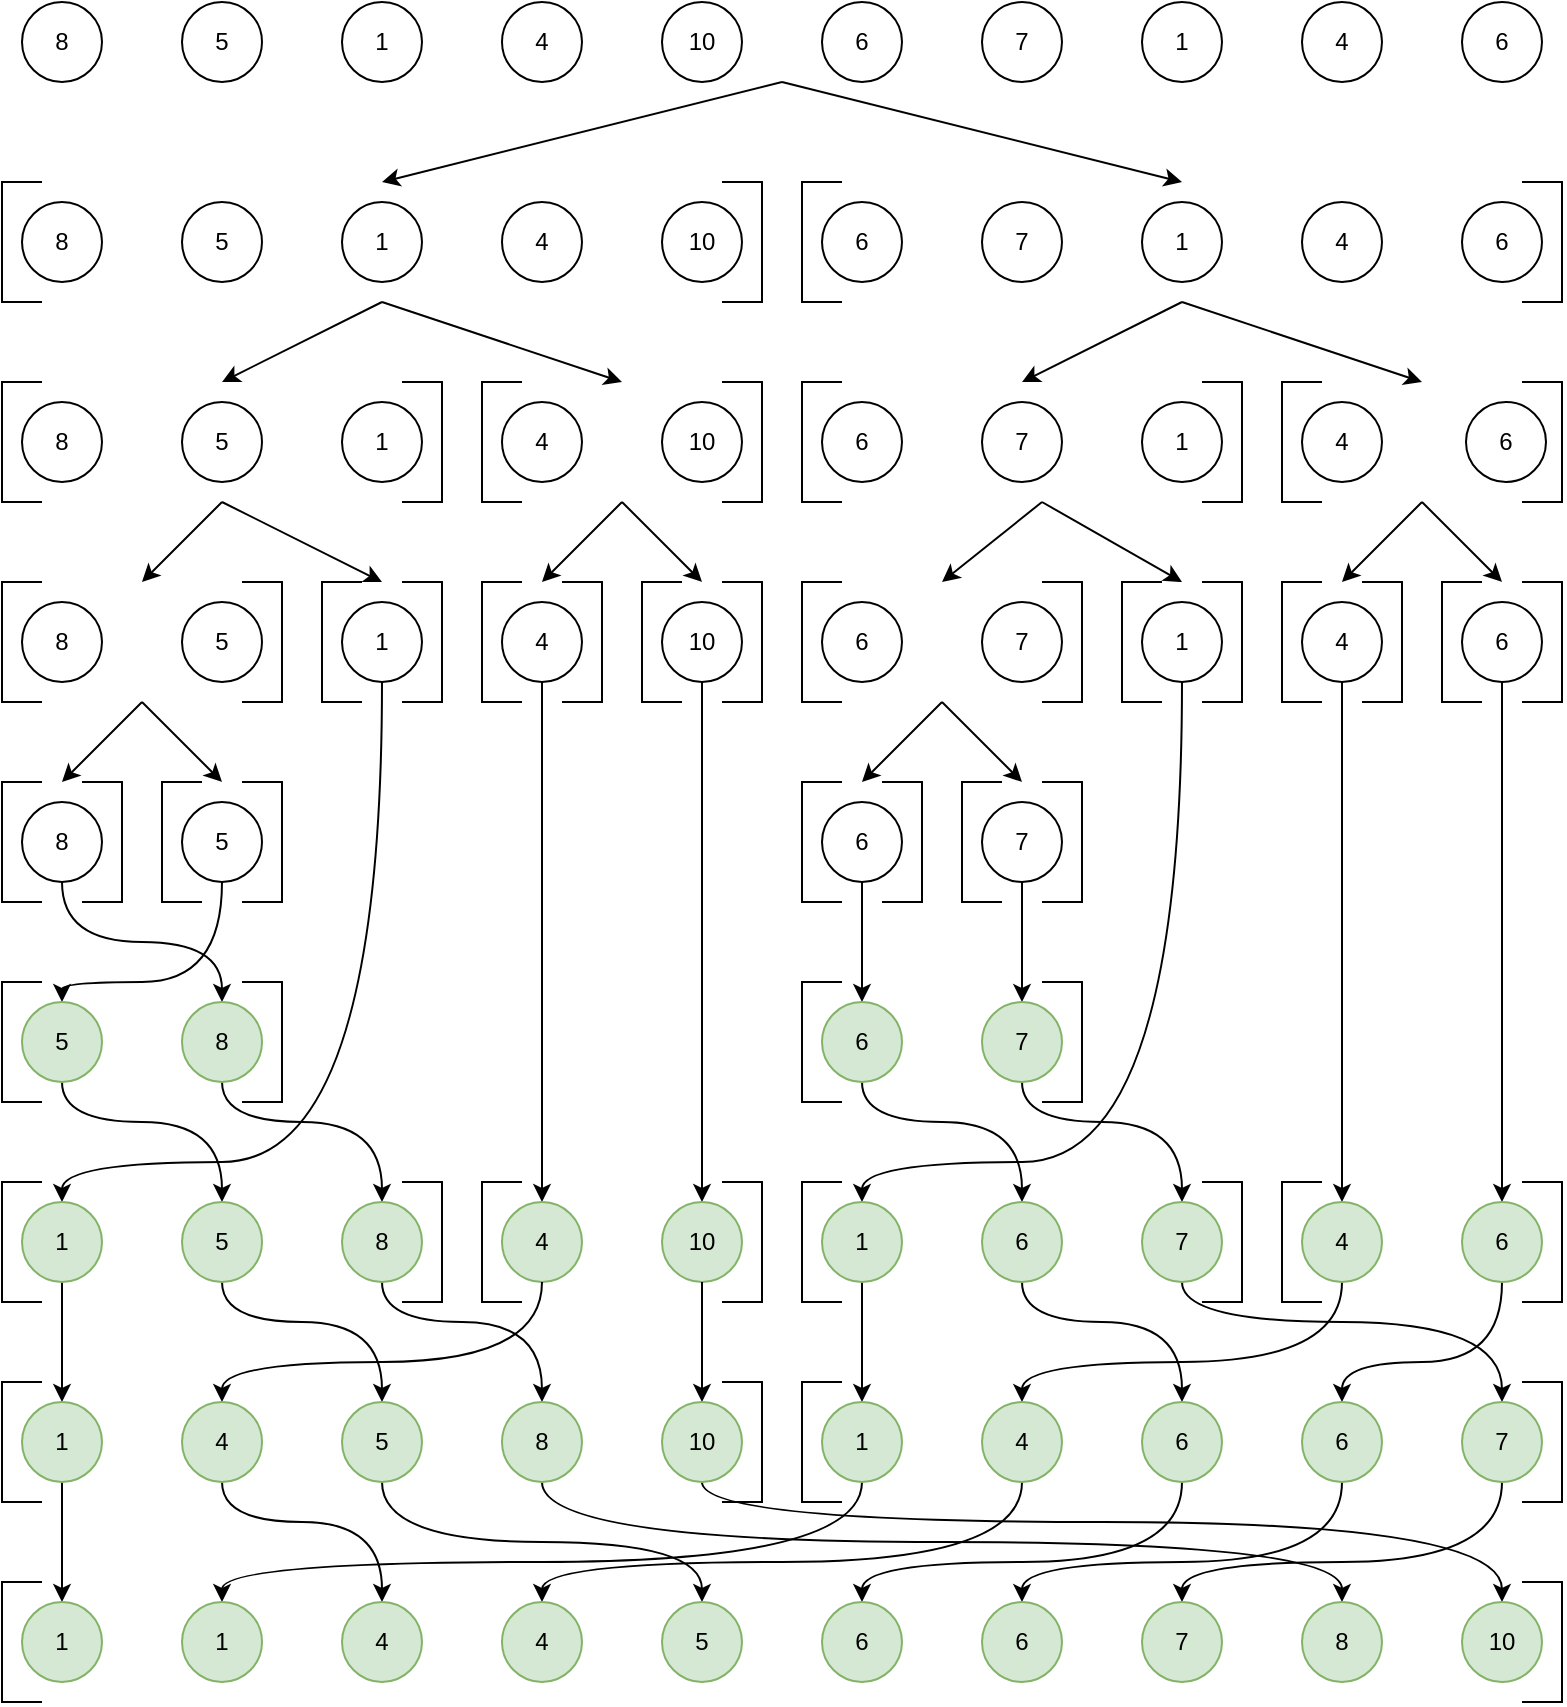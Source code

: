<mxfile version="22.1.3" type="github">
  <diagram name="Page-1" id="iJJPgPojxm32tUBdcqbc">
    <mxGraphModel dx="3434" dy="1380" grid="1" gridSize="10" guides="1" tooltips="1" connect="1" arrows="1" fold="1" page="1" pageScale="1" pageWidth="827" pageHeight="1169" math="0" shadow="0">
      <root>
        <mxCell id="0" />
        <mxCell id="1" parent="0" />
        <mxCell id="bI7eu8botKNeIg27B3gn-1" value="5" style="ellipse;whiteSpace=wrap;html=1;aspect=fixed;" vertex="1" parent="1">
          <mxGeometry x="80" width="40" height="40" as="geometry" />
        </mxCell>
        <mxCell id="bI7eu8botKNeIg27B3gn-2" value="4" style="ellipse;whiteSpace=wrap;html=1;aspect=fixed;" vertex="1" parent="1">
          <mxGeometry x="240" width="40" height="40" as="geometry" />
        </mxCell>
        <mxCell id="bI7eu8botKNeIg27B3gn-3" value="8" style="ellipse;whiteSpace=wrap;html=1;aspect=fixed;" vertex="1" parent="1">
          <mxGeometry width="40" height="40" as="geometry" />
        </mxCell>
        <mxCell id="bI7eu8botKNeIg27B3gn-4" value="1" style="ellipse;whiteSpace=wrap;html=1;aspect=fixed;" vertex="1" parent="1">
          <mxGeometry x="160" width="40" height="40" as="geometry" />
        </mxCell>
        <mxCell id="bI7eu8botKNeIg27B3gn-5" value="10" style="ellipse;whiteSpace=wrap;html=1;aspect=fixed;" vertex="1" parent="1">
          <mxGeometry x="320" width="40" height="40" as="geometry" />
        </mxCell>
        <mxCell id="bI7eu8botKNeIg27B3gn-6" value="7" style="ellipse;whiteSpace=wrap;html=1;aspect=fixed;" vertex="1" parent="1">
          <mxGeometry x="480" width="40" height="40" as="geometry" />
        </mxCell>
        <mxCell id="bI7eu8botKNeIg27B3gn-7" value="4" style="ellipse;whiteSpace=wrap;html=1;aspect=fixed;" vertex="1" parent="1">
          <mxGeometry x="640" width="40" height="40" as="geometry" />
        </mxCell>
        <mxCell id="bI7eu8botKNeIg27B3gn-8" value="6" style="ellipse;whiteSpace=wrap;html=1;aspect=fixed;" vertex="1" parent="1">
          <mxGeometry x="400" width="40" height="40" as="geometry" />
        </mxCell>
        <mxCell id="bI7eu8botKNeIg27B3gn-9" value="1" style="ellipse;whiteSpace=wrap;html=1;aspect=fixed;" vertex="1" parent="1">
          <mxGeometry x="560" width="40" height="40" as="geometry" />
        </mxCell>
        <mxCell id="bI7eu8botKNeIg27B3gn-10" value="6" style="ellipse;whiteSpace=wrap;html=1;aspect=fixed;" vertex="1" parent="1">
          <mxGeometry x="720" width="40" height="40" as="geometry" />
        </mxCell>
        <mxCell id="bI7eu8botKNeIg27B3gn-11" value="5" style="ellipse;whiteSpace=wrap;html=1;aspect=fixed;" vertex="1" parent="1">
          <mxGeometry x="80" y="100" width="40" height="40" as="geometry" />
        </mxCell>
        <mxCell id="bI7eu8botKNeIg27B3gn-12" value="4" style="ellipse;whiteSpace=wrap;html=1;aspect=fixed;" vertex="1" parent="1">
          <mxGeometry x="240" y="100" width="40" height="40" as="geometry" />
        </mxCell>
        <mxCell id="bI7eu8botKNeIg27B3gn-13" value="8" style="ellipse;whiteSpace=wrap;html=1;aspect=fixed;" vertex="1" parent="1">
          <mxGeometry y="100" width="40" height="40" as="geometry" />
        </mxCell>
        <mxCell id="bI7eu8botKNeIg27B3gn-14" value="1" style="ellipse;whiteSpace=wrap;html=1;aspect=fixed;" vertex="1" parent="1">
          <mxGeometry x="160" y="100" width="40" height="40" as="geometry" />
        </mxCell>
        <mxCell id="bI7eu8botKNeIg27B3gn-15" value="10" style="ellipse;whiteSpace=wrap;html=1;aspect=fixed;" vertex="1" parent="1">
          <mxGeometry x="320" y="100" width="40" height="40" as="geometry" />
        </mxCell>
        <mxCell id="bI7eu8botKNeIg27B3gn-16" value="7" style="ellipse;whiteSpace=wrap;html=1;aspect=fixed;" vertex="1" parent="1">
          <mxGeometry x="480" y="100" width="40" height="40" as="geometry" />
        </mxCell>
        <mxCell id="bI7eu8botKNeIg27B3gn-17" value="4" style="ellipse;whiteSpace=wrap;html=1;aspect=fixed;" vertex="1" parent="1">
          <mxGeometry x="640" y="100" width="40" height="40" as="geometry" />
        </mxCell>
        <mxCell id="bI7eu8botKNeIg27B3gn-18" value="6" style="ellipse;whiteSpace=wrap;html=1;aspect=fixed;" vertex="1" parent="1">
          <mxGeometry x="400" y="100" width="40" height="40" as="geometry" />
        </mxCell>
        <mxCell id="bI7eu8botKNeIg27B3gn-19" value="1" style="ellipse;whiteSpace=wrap;html=1;aspect=fixed;" vertex="1" parent="1">
          <mxGeometry x="560" y="100" width="40" height="40" as="geometry" />
        </mxCell>
        <mxCell id="bI7eu8botKNeIg27B3gn-20" value="6" style="ellipse;whiteSpace=wrap;html=1;aspect=fixed;" vertex="1" parent="1">
          <mxGeometry x="720" y="100" width="40" height="40" as="geometry" />
        </mxCell>
        <mxCell id="bI7eu8botKNeIg27B3gn-21" value="" style="endArrow=none;html=1;rounded=0;" edge="1" parent="1">
          <mxGeometry width="50" height="50" relative="1" as="geometry">
            <mxPoint x="750" y="150" as="sourcePoint" />
            <mxPoint x="750" y="90" as="targetPoint" />
            <Array as="points">
              <mxPoint x="770" y="150" />
              <mxPoint x="770" y="90" />
            </Array>
          </mxGeometry>
        </mxCell>
        <mxCell id="bI7eu8botKNeIg27B3gn-22" value="" style="endArrow=none;html=1;rounded=0;" edge="1" parent="1">
          <mxGeometry width="50" height="50" relative="1" as="geometry">
            <mxPoint x="410" y="150" as="sourcePoint" />
            <mxPoint x="410" y="90" as="targetPoint" />
            <Array as="points">
              <mxPoint x="390" y="150" />
              <mxPoint x="390" y="90" />
            </Array>
          </mxGeometry>
        </mxCell>
        <mxCell id="bI7eu8botKNeIg27B3gn-23" value="" style="endArrow=none;html=1;rounded=0;" edge="1" parent="1">
          <mxGeometry width="50" height="50" relative="1" as="geometry">
            <mxPoint x="350" y="150" as="sourcePoint" />
            <mxPoint x="350" y="90" as="targetPoint" />
            <Array as="points">
              <mxPoint x="370" y="150" />
              <mxPoint x="370" y="90" />
            </Array>
          </mxGeometry>
        </mxCell>
        <mxCell id="bI7eu8botKNeIg27B3gn-24" value="" style="endArrow=none;html=1;rounded=0;" edge="1" parent="1">
          <mxGeometry width="50" height="50" relative="1" as="geometry">
            <mxPoint x="10" y="150" as="sourcePoint" />
            <mxPoint x="10" y="90" as="targetPoint" />
            <Array as="points">
              <mxPoint x="-10" y="150" />
              <mxPoint x="-10" y="90" />
            </Array>
          </mxGeometry>
        </mxCell>
        <mxCell id="bI7eu8botKNeIg27B3gn-25" value="5" style="ellipse;whiteSpace=wrap;html=1;aspect=fixed;" vertex="1" parent="1">
          <mxGeometry x="80" y="200" width="40" height="40" as="geometry" />
        </mxCell>
        <mxCell id="bI7eu8botKNeIg27B3gn-26" value="4" style="ellipse;whiteSpace=wrap;html=1;aspect=fixed;" vertex="1" parent="1">
          <mxGeometry x="240" y="200" width="40" height="40" as="geometry" />
        </mxCell>
        <mxCell id="bI7eu8botKNeIg27B3gn-27" value="8" style="ellipse;whiteSpace=wrap;html=1;aspect=fixed;" vertex="1" parent="1">
          <mxGeometry y="200" width="40" height="40" as="geometry" />
        </mxCell>
        <mxCell id="bI7eu8botKNeIg27B3gn-28" value="1" style="ellipse;whiteSpace=wrap;html=1;aspect=fixed;" vertex="1" parent="1">
          <mxGeometry x="160" y="200" width="40" height="40" as="geometry" />
        </mxCell>
        <mxCell id="bI7eu8botKNeIg27B3gn-29" value="10" style="ellipse;whiteSpace=wrap;html=1;aspect=fixed;" vertex="1" parent="1">
          <mxGeometry x="320" y="200" width="40" height="40" as="geometry" />
        </mxCell>
        <mxCell id="bI7eu8botKNeIg27B3gn-30" value="" style="endArrow=none;html=1;rounded=0;" edge="1" parent="1">
          <mxGeometry width="50" height="50" relative="1" as="geometry">
            <mxPoint x="350" y="250" as="sourcePoint" />
            <mxPoint x="350" y="190" as="targetPoint" />
            <Array as="points">
              <mxPoint x="370" y="250" />
              <mxPoint x="370" y="190" />
            </Array>
          </mxGeometry>
        </mxCell>
        <mxCell id="bI7eu8botKNeIg27B3gn-31" value="" style="endArrow=none;html=1;rounded=0;" edge="1" parent="1">
          <mxGeometry width="50" height="50" relative="1" as="geometry">
            <mxPoint x="250" y="250" as="sourcePoint" />
            <mxPoint x="250" y="190" as="targetPoint" />
            <Array as="points">
              <mxPoint x="230" y="250" />
              <mxPoint x="230" y="190" />
            </Array>
          </mxGeometry>
        </mxCell>
        <mxCell id="bI7eu8botKNeIg27B3gn-32" value="" style="endArrow=none;html=1;rounded=0;" edge="1" parent="1">
          <mxGeometry width="50" height="50" relative="1" as="geometry">
            <mxPoint x="10" y="250" as="sourcePoint" />
            <mxPoint x="10" y="190" as="targetPoint" />
            <Array as="points">
              <mxPoint x="-10" y="250" />
              <mxPoint x="-10" y="190" />
            </Array>
          </mxGeometry>
        </mxCell>
        <mxCell id="bI7eu8botKNeIg27B3gn-33" value="" style="endArrow=none;html=1;rounded=0;" edge="1" parent="1">
          <mxGeometry width="50" height="50" relative="1" as="geometry">
            <mxPoint x="190" y="250" as="sourcePoint" />
            <mxPoint x="190" y="190" as="targetPoint" />
            <Array as="points">
              <mxPoint x="210" y="250" />
              <mxPoint x="210" y="190" />
            </Array>
          </mxGeometry>
        </mxCell>
        <mxCell id="bI7eu8botKNeIg27B3gn-34" value="7" style="ellipse;whiteSpace=wrap;html=1;aspect=fixed;" vertex="1" parent="1">
          <mxGeometry x="480" y="200" width="40" height="40" as="geometry" />
        </mxCell>
        <mxCell id="bI7eu8botKNeIg27B3gn-35" value="4" style="ellipse;whiteSpace=wrap;html=1;aspect=fixed;" vertex="1" parent="1">
          <mxGeometry x="640" y="200" width="40" height="40" as="geometry" />
        </mxCell>
        <mxCell id="bI7eu8botKNeIg27B3gn-36" value="6" style="ellipse;whiteSpace=wrap;html=1;aspect=fixed;" vertex="1" parent="1">
          <mxGeometry x="400" y="200" width="40" height="40" as="geometry" />
        </mxCell>
        <mxCell id="bI7eu8botKNeIg27B3gn-37" value="1" style="ellipse;whiteSpace=wrap;html=1;aspect=fixed;" vertex="1" parent="1">
          <mxGeometry x="560" y="200" width="40" height="40" as="geometry" />
        </mxCell>
        <mxCell id="bI7eu8botKNeIg27B3gn-38" value="6" style="ellipse;whiteSpace=wrap;html=1;aspect=fixed;" vertex="1" parent="1">
          <mxGeometry x="722" y="200" width="40" height="40" as="geometry" />
        </mxCell>
        <mxCell id="bI7eu8botKNeIg27B3gn-39" value="" style="endArrow=none;html=1;rounded=0;" edge="1" parent="1">
          <mxGeometry width="50" height="50" relative="1" as="geometry">
            <mxPoint x="750" y="250" as="sourcePoint" />
            <mxPoint x="750" y="190" as="targetPoint" />
            <Array as="points">
              <mxPoint x="770" y="250" />
              <mxPoint x="770" y="190" />
            </Array>
          </mxGeometry>
        </mxCell>
        <mxCell id="bI7eu8botKNeIg27B3gn-40" value="" style="endArrow=none;html=1;rounded=0;" edge="1" parent="1">
          <mxGeometry width="50" height="50" relative="1" as="geometry">
            <mxPoint x="410" y="250" as="sourcePoint" />
            <mxPoint x="410" y="190" as="targetPoint" />
            <Array as="points">
              <mxPoint x="390" y="250" />
              <mxPoint x="390" y="190" />
            </Array>
          </mxGeometry>
        </mxCell>
        <mxCell id="bI7eu8botKNeIg27B3gn-41" value="" style="endArrow=none;html=1;rounded=0;" edge="1" parent="1">
          <mxGeometry width="50" height="50" relative="1" as="geometry">
            <mxPoint x="590" y="250" as="sourcePoint" />
            <mxPoint x="590" y="190" as="targetPoint" />
            <Array as="points">
              <mxPoint x="610" y="250" />
              <mxPoint x="610" y="190" />
            </Array>
          </mxGeometry>
        </mxCell>
        <mxCell id="bI7eu8botKNeIg27B3gn-43" value="" style="endArrow=none;html=1;rounded=0;" edge="1" parent="1">
          <mxGeometry width="50" height="50" relative="1" as="geometry">
            <mxPoint x="650" y="250" as="sourcePoint" />
            <mxPoint x="650" y="190" as="targetPoint" />
            <Array as="points">
              <mxPoint x="630" y="250" />
              <mxPoint x="630" y="190" />
            </Array>
          </mxGeometry>
        </mxCell>
        <mxCell id="bI7eu8botKNeIg27B3gn-44" value="5" style="ellipse;whiteSpace=wrap;html=1;aspect=fixed;" vertex="1" parent="1">
          <mxGeometry x="80" y="300" width="40" height="40" as="geometry" />
        </mxCell>
        <mxCell id="bI7eu8botKNeIg27B3gn-45" value="8" style="ellipse;whiteSpace=wrap;html=1;aspect=fixed;" vertex="1" parent="1">
          <mxGeometry y="300" width="40" height="40" as="geometry" />
        </mxCell>
        <mxCell id="bI7eu8botKNeIg27B3gn-136" style="edgeStyle=orthogonalEdgeStyle;rounded=0;orthogonalLoop=1;jettySize=auto;html=1;exitX=0.5;exitY=1;exitDx=0;exitDy=0;entryX=0.5;entryY=0;entryDx=0;entryDy=0;curved=1;" edge="1" parent="1" source="bI7eu8botKNeIg27B3gn-46" target="bI7eu8botKNeIg27B3gn-133">
          <mxGeometry relative="1" as="geometry">
            <Array as="points">
              <mxPoint x="180" y="580" />
              <mxPoint x="20" y="580" />
            </Array>
          </mxGeometry>
        </mxCell>
        <mxCell id="bI7eu8botKNeIg27B3gn-46" value="1" style="ellipse;whiteSpace=wrap;html=1;aspect=fixed;" vertex="1" parent="1">
          <mxGeometry x="160" y="300" width="40" height="40" as="geometry" />
        </mxCell>
        <mxCell id="bI7eu8botKNeIg27B3gn-47" value="" style="endArrow=none;html=1;rounded=0;" edge="1" parent="1">
          <mxGeometry width="50" height="50" relative="1" as="geometry">
            <mxPoint x="10" y="350" as="sourcePoint" />
            <mxPoint x="10" y="290" as="targetPoint" />
            <Array as="points">
              <mxPoint x="-10" y="350" />
              <mxPoint x="-10" y="290" />
            </Array>
          </mxGeometry>
        </mxCell>
        <mxCell id="bI7eu8botKNeIg27B3gn-48" value="" style="endArrow=none;html=1;rounded=0;" edge="1" parent="1">
          <mxGeometry width="50" height="50" relative="1" as="geometry">
            <mxPoint x="190" y="350" as="sourcePoint" />
            <mxPoint x="190" y="290" as="targetPoint" />
            <Array as="points">
              <mxPoint x="210" y="350" />
              <mxPoint x="210" y="290" />
            </Array>
          </mxGeometry>
        </mxCell>
        <mxCell id="bI7eu8botKNeIg27B3gn-49" value="7" style="ellipse;whiteSpace=wrap;html=1;aspect=fixed;" vertex="1" parent="1">
          <mxGeometry x="480" y="300" width="40" height="40" as="geometry" />
        </mxCell>
        <mxCell id="bI7eu8botKNeIg27B3gn-50" value="6" style="ellipse;whiteSpace=wrap;html=1;aspect=fixed;" vertex="1" parent="1">
          <mxGeometry x="400" y="300" width="40" height="40" as="geometry" />
        </mxCell>
        <mxCell id="bI7eu8botKNeIg27B3gn-180" style="edgeStyle=orthogonalEdgeStyle;rounded=0;orthogonalLoop=1;jettySize=auto;html=1;exitX=0.5;exitY=1;exitDx=0;exitDy=0;entryX=0.5;entryY=0;entryDx=0;entryDy=0;curved=1;" edge="1" parent="1" source="bI7eu8botKNeIg27B3gn-51" target="bI7eu8botKNeIg27B3gn-164">
          <mxGeometry relative="1" as="geometry">
            <Array as="points">
              <mxPoint x="580" y="580" />
              <mxPoint x="420" y="580" />
            </Array>
          </mxGeometry>
        </mxCell>
        <mxCell id="bI7eu8botKNeIg27B3gn-51" value="1" style="ellipse;whiteSpace=wrap;html=1;aspect=fixed;" vertex="1" parent="1">
          <mxGeometry x="560" y="300" width="40" height="40" as="geometry" />
        </mxCell>
        <mxCell id="bI7eu8botKNeIg27B3gn-52" value="" style="endArrow=none;html=1;rounded=0;" edge="1" parent="1">
          <mxGeometry width="50" height="50" relative="1" as="geometry">
            <mxPoint x="410" y="350" as="sourcePoint" />
            <mxPoint x="410" y="290" as="targetPoint" />
            <Array as="points">
              <mxPoint x="390" y="350" />
              <mxPoint x="390" y="290" />
            </Array>
          </mxGeometry>
        </mxCell>
        <mxCell id="bI7eu8botKNeIg27B3gn-53" value="" style="endArrow=none;html=1;rounded=0;" edge="1" parent="1">
          <mxGeometry width="50" height="50" relative="1" as="geometry">
            <mxPoint x="590" y="350" as="sourcePoint" />
            <mxPoint x="590" y="290" as="targetPoint" />
            <Array as="points">
              <mxPoint x="610" y="350" />
              <mxPoint x="610" y="290" />
            </Array>
          </mxGeometry>
        </mxCell>
        <mxCell id="bI7eu8botKNeIg27B3gn-59" value="" style="endArrow=none;html=1;rounded=0;" edge="1" parent="1">
          <mxGeometry width="50" height="50" relative="1" as="geometry">
            <mxPoint x="110" y="350" as="sourcePoint" />
            <mxPoint x="110" y="290" as="targetPoint" />
            <Array as="points">
              <mxPoint x="130" y="350" />
              <mxPoint x="130" y="290" />
            </Array>
          </mxGeometry>
        </mxCell>
        <mxCell id="bI7eu8botKNeIg27B3gn-60" value="" style="endArrow=none;html=1;rounded=0;" edge="1" parent="1">
          <mxGeometry width="50" height="50" relative="1" as="geometry">
            <mxPoint x="170" y="350" as="sourcePoint" />
            <mxPoint x="170" y="290" as="targetPoint" />
            <Array as="points">
              <mxPoint x="150" y="350" />
              <mxPoint x="150" y="290" />
            </Array>
          </mxGeometry>
        </mxCell>
        <mxCell id="bI7eu8botKNeIg27B3gn-62" value="" style="endArrow=none;html=1;rounded=0;" edge="1" parent="1">
          <mxGeometry width="50" height="50" relative="1" as="geometry">
            <mxPoint x="510" y="350" as="sourcePoint" />
            <mxPoint x="510" y="290" as="targetPoint" />
            <Array as="points">
              <mxPoint x="530" y="350" />
              <mxPoint x="530" y="290" />
            </Array>
          </mxGeometry>
        </mxCell>
        <mxCell id="bI7eu8botKNeIg27B3gn-63" value="" style="endArrow=classic;html=1;rounded=0;" edge="1" parent="1">
          <mxGeometry width="50" height="50" relative="1" as="geometry">
            <mxPoint x="380" y="40" as="sourcePoint" />
            <mxPoint x="180" y="90" as="targetPoint" />
          </mxGeometry>
        </mxCell>
        <mxCell id="bI7eu8botKNeIg27B3gn-64" value="" style="endArrow=classic;html=1;rounded=0;" edge="1" parent="1">
          <mxGeometry width="50" height="50" relative="1" as="geometry">
            <mxPoint x="380" y="40" as="sourcePoint" />
            <mxPoint x="580" y="90" as="targetPoint" />
          </mxGeometry>
        </mxCell>
        <mxCell id="bI7eu8botKNeIg27B3gn-65" value="" style="endArrow=classic;html=1;rounded=0;" edge="1" parent="1">
          <mxGeometry width="50" height="50" relative="1" as="geometry">
            <mxPoint x="180" y="150" as="sourcePoint" />
            <mxPoint x="100" y="190" as="targetPoint" />
          </mxGeometry>
        </mxCell>
        <mxCell id="bI7eu8botKNeIg27B3gn-66" value="" style="endArrow=classic;html=1;rounded=0;" edge="1" parent="1">
          <mxGeometry width="50" height="50" relative="1" as="geometry">
            <mxPoint x="180" y="150" as="sourcePoint" />
            <mxPoint x="300" y="190" as="targetPoint" />
          </mxGeometry>
        </mxCell>
        <mxCell id="bI7eu8botKNeIg27B3gn-67" value="" style="endArrow=classic;html=1;rounded=0;" edge="1" parent="1">
          <mxGeometry width="50" height="50" relative="1" as="geometry">
            <mxPoint x="580" y="150" as="sourcePoint" />
            <mxPoint x="700" y="190" as="targetPoint" />
          </mxGeometry>
        </mxCell>
        <mxCell id="bI7eu8botKNeIg27B3gn-68" value="" style="endArrow=classic;html=1;rounded=0;" edge="1" parent="1">
          <mxGeometry width="50" height="50" relative="1" as="geometry">
            <mxPoint x="580" y="150" as="sourcePoint" />
            <mxPoint x="500" y="190" as="targetPoint" />
          </mxGeometry>
        </mxCell>
        <mxCell id="bI7eu8botKNeIg27B3gn-69" value="" style="endArrow=classic;html=1;rounded=0;" edge="1" parent="1">
          <mxGeometry width="50" height="50" relative="1" as="geometry">
            <mxPoint x="100" y="250" as="sourcePoint" />
            <mxPoint x="60" y="290" as="targetPoint" />
          </mxGeometry>
        </mxCell>
        <mxCell id="bI7eu8botKNeIg27B3gn-70" value="" style="endArrow=classic;html=1;rounded=0;" edge="1" parent="1">
          <mxGeometry width="50" height="50" relative="1" as="geometry">
            <mxPoint x="510" y="250" as="sourcePoint" />
            <mxPoint x="460" y="290" as="targetPoint" />
          </mxGeometry>
        </mxCell>
        <mxCell id="bI7eu8botKNeIg27B3gn-71" value="" style="endArrow=classic;html=1;rounded=0;" edge="1" parent="1">
          <mxGeometry width="50" height="50" relative="1" as="geometry">
            <mxPoint x="510" y="250" as="sourcePoint" />
            <mxPoint x="580" y="290" as="targetPoint" />
          </mxGeometry>
        </mxCell>
        <mxCell id="bI7eu8botKNeIg27B3gn-72" value="" style="endArrow=classic;html=1;rounded=0;" edge="1" parent="1">
          <mxGeometry width="50" height="50" relative="1" as="geometry">
            <mxPoint x="100" y="250" as="sourcePoint" />
            <mxPoint x="180" y="290" as="targetPoint" />
          </mxGeometry>
        </mxCell>
        <mxCell id="bI7eu8botKNeIg27B3gn-80" value="" style="endArrow=none;html=1;rounded=0;" edge="1" parent="1">
          <mxGeometry width="50" height="50" relative="1" as="geometry">
            <mxPoint x="570" y="350" as="sourcePoint" />
            <mxPoint x="570" y="290" as="targetPoint" />
            <Array as="points">
              <mxPoint x="550" y="350" />
              <mxPoint x="550" y="290" />
            </Array>
          </mxGeometry>
        </mxCell>
        <mxCell id="bI7eu8botKNeIg27B3gn-143" style="edgeStyle=orthogonalEdgeStyle;rounded=0;orthogonalLoop=1;jettySize=auto;html=1;exitX=0.5;exitY=1;exitDx=0;exitDy=0;" edge="1" parent="1" source="bI7eu8botKNeIg27B3gn-81" target="bI7eu8botKNeIg27B3gn-137">
          <mxGeometry relative="1" as="geometry" />
        </mxCell>
        <mxCell id="bI7eu8botKNeIg27B3gn-81" value="4" style="ellipse;whiteSpace=wrap;html=1;aspect=fixed;" vertex="1" parent="1">
          <mxGeometry x="240" y="300" width="40" height="40" as="geometry" />
        </mxCell>
        <mxCell id="bI7eu8botKNeIg27B3gn-144" style="edgeStyle=orthogonalEdgeStyle;rounded=0;orthogonalLoop=1;jettySize=auto;html=1;exitX=0.5;exitY=1;exitDx=0;exitDy=0;entryX=0.5;entryY=0;entryDx=0;entryDy=0;" edge="1" parent="1" source="bI7eu8botKNeIg27B3gn-82" target="bI7eu8botKNeIg27B3gn-138">
          <mxGeometry relative="1" as="geometry" />
        </mxCell>
        <mxCell id="bI7eu8botKNeIg27B3gn-82" value="10" style="ellipse;whiteSpace=wrap;html=1;aspect=fixed;" vertex="1" parent="1">
          <mxGeometry x="320" y="300" width="40" height="40" as="geometry" />
        </mxCell>
        <mxCell id="bI7eu8botKNeIg27B3gn-83" value="" style="endArrow=none;html=1;rounded=0;" edge="1" parent="1">
          <mxGeometry width="50" height="50" relative="1" as="geometry">
            <mxPoint x="350" y="350" as="sourcePoint" />
            <mxPoint x="350" y="290" as="targetPoint" />
            <Array as="points">
              <mxPoint x="370" y="350" />
              <mxPoint x="370" y="290" />
            </Array>
          </mxGeometry>
        </mxCell>
        <mxCell id="bI7eu8botKNeIg27B3gn-84" value="" style="endArrow=none;html=1;rounded=0;" edge="1" parent="1">
          <mxGeometry width="50" height="50" relative="1" as="geometry">
            <mxPoint x="250" y="350" as="sourcePoint" />
            <mxPoint x="250" y="290" as="targetPoint" />
            <Array as="points">
              <mxPoint x="230" y="350" />
              <mxPoint x="230" y="290" />
            </Array>
          </mxGeometry>
        </mxCell>
        <mxCell id="bI7eu8botKNeIg27B3gn-181" style="edgeStyle=orthogonalEdgeStyle;rounded=0;orthogonalLoop=1;jettySize=auto;html=1;exitX=0.5;exitY=1;exitDx=0;exitDy=0;" edge="1" parent="1" source="bI7eu8botKNeIg27B3gn-85" target="bI7eu8botKNeIg27B3gn-167">
          <mxGeometry relative="1" as="geometry" />
        </mxCell>
        <mxCell id="bI7eu8botKNeIg27B3gn-85" value="4" style="ellipse;whiteSpace=wrap;html=1;aspect=fixed;" vertex="1" parent="1">
          <mxGeometry x="640" y="300" width="40" height="40" as="geometry" />
        </mxCell>
        <mxCell id="bI7eu8botKNeIg27B3gn-182" style="edgeStyle=orthogonalEdgeStyle;rounded=0;orthogonalLoop=1;jettySize=auto;html=1;exitX=0.5;exitY=1;exitDx=0;exitDy=0;" edge="1" parent="1" source="bI7eu8botKNeIg27B3gn-86" target="bI7eu8botKNeIg27B3gn-168">
          <mxGeometry relative="1" as="geometry" />
        </mxCell>
        <mxCell id="bI7eu8botKNeIg27B3gn-86" value="6" style="ellipse;whiteSpace=wrap;html=1;aspect=fixed;" vertex="1" parent="1">
          <mxGeometry x="720" y="300" width="40" height="40" as="geometry" />
        </mxCell>
        <mxCell id="bI7eu8botKNeIg27B3gn-87" value="" style="endArrow=none;html=1;rounded=0;" edge="1" parent="1">
          <mxGeometry width="50" height="50" relative="1" as="geometry">
            <mxPoint x="750" y="350" as="sourcePoint" />
            <mxPoint x="750" y="290" as="targetPoint" />
            <Array as="points">
              <mxPoint x="770" y="350" />
              <mxPoint x="770" y="290" />
            </Array>
          </mxGeometry>
        </mxCell>
        <mxCell id="bI7eu8botKNeIg27B3gn-88" value="" style="endArrow=none;html=1;rounded=0;" edge="1" parent="1">
          <mxGeometry width="50" height="50" relative="1" as="geometry">
            <mxPoint x="650" y="350" as="sourcePoint" />
            <mxPoint x="650" y="290" as="targetPoint" />
            <Array as="points">
              <mxPoint x="630" y="350" />
              <mxPoint x="630" y="290" />
            </Array>
          </mxGeometry>
        </mxCell>
        <mxCell id="bI7eu8botKNeIg27B3gn-89" value="" style="endArrow=classic;html=1;rounded=0;" edge="1" parent="1">
          <mxGeometry width="50" height="50" relative="1" as="geometry">
            <mxPoint x="300" y="250" as="sourcePoint" />
            <mxPoint x="260" y="290" as="targetPoint" />
          </mxGeometry>
        </mxCell>
        <mxCell id="bI7eu8botKNeIg27B3gn-90" value="" style="endArrow=classic;html=1;rounded=0;" edge="1" parent="1">
          <mxGeometry width="50" height="50" relative="1" as="geometry">
            <mxPoint x="300" y="250" as="sourcePoint" />
            <mxPoint x="340" y="290" as="targetPoint" />
          </mxGeometry>
        </mxCell>
        <mxCell id="bI7eu8botKNeIg27B3gn-91" value="" style="endArrow=none;html=1;rounded=0;" edge="1" parent="1">
          <mxGeometry width="50" height="50" relative="1" as="geometry">
            <mxPoint x="330" y="350" as="sourcePoint" />
            <mxPoint x="330" y="290" as="targetPoint" />
            <Array as="points">
              <mxPoint x="310" y="350" />
              <mxPoint x="310" y="290" />
            </Array>
          </mxGeometry>
        </mxCell>
        <mxCell id="bI7eu8botKNeIg27B3gn-92" value="" style="endArrow=none;html=1;rounded=0;" edge="1" parent="1">
          <mxGeometry width="50" height="50" relative="1" as="geometry">
            <mxPoint x="270" y="350" as="sourcePoint" />
            <mxPoint x="270" y="290" as="targetPoint" />
            <Array as="points">
              <mxPoint x="290" y="350" />
              <mxPoint x="290" y="290" />
            </Array>
          </mxGeometry>
        </mxCell>
        <mxCell id="bI7eu8botKNeIg27B3gn-93" value="" style="endArrow=classic;html=1;rounded=0;" edge="1" parent="1">
          <mxGeometry width="50" height="50" relative="1" as="geometry">
            <mxPoint x="700" y="250" as="sourcePoint" />
            <mxPoint x="660" y="290" as="targetPoint" />
          </mxGeometry>
        </mxCell>
        <mxCell id="bI7eu8botKNeIg27B3gn-94" value="" style="endArrow=classic;html=1;rounded=0;" edge="1" parent="1">
          <mxGeometry width="50" height="50" relative="1" as="geometry">
            <mxPoint x="700" y="250" as="sourcePoint" />
            <mxPoint x="740" y="290" as="targetPoint" />
          </mxGeometry>
        </mxCell>
        <mxCell id="bI7eu8botKNeIg27B3gn-95" value="" style="endArrow=none;html=1;rounded=0;" edge="1" parent="1">
          <mxGeometry width="50" height="50" relative="1" as="geometry">
            <mxPoint x="670" y="350" as="sourcePoint" />
            <mxPoint x="670" y="290" as="targetPoint" />
            <Array as="points">
              <mxPoint x="690" y="350" />
              <mxPoint x="690" y="290" />
            </Array>
          </mxGeometry>
        </mxCell>
        <mxCell id="bI7eu8botKNeIg27B3gn-96" value="" style="endArrow=none;html=1;rounded=0;" edge="1" parent="1">
          <mxGeometry width="50" height="50" relative="1" as="geometry">
            <mxPoint x="730" y="350" as="sourcePoint" />
            <mxPoint x="730" y="290" as="targetPoint" />
            <Array as="points">
              <mxPoint x="710" y="350" />
              <mxPoint x="710" y="290" />
            </Array>
          </mxGeometry>
        </mxCell>
        <mxCell id="bI7eu8botKNeIg27B3gn-126" style="edgeStyle=orthogonalEdgeStyle;rounded=0;orthogonalLoop=1;jettySize=auto;html=1;exitX=0.5;exitY=1;exitDx=0;exitDy=0;entryX=0.5;entryY=0;entryDx=0;entryDy=0;curved=1;" edge="1" parent="1" source="bI7eu8botKNeIg27B3gn-97" target="bI7eu8botKNeIg27B3gn-113">
          <mxGeometry relative="1" as="geometry">
            <Array as="points">
              <mxPoint x="20" y="470" />
              <mxPoint x="100" y="470" />
            </Array>
          </mxGeometry>
        </mxCell>
        <mxCell id="bI7eu8botKNeIg27B3gn-97" value="8" style="ellipse;whiteSpace=wrap;html=1;aspect=fixed;" vertex="1" parent="1">
          <mxGeometry y="400" width="40" height="40" as="geometry" />
        </mxCell>
        <mxCell id="bI7eu8botKNeIg27B3gn-125" style="edgeStyle=orthogonalEdgeStyle;rounded=0;orthogonalLoop=1;jettySize=auto;html=1;exitX=0.5;exitY=1;exitDx=0;exitDy=0;entryX=0.5;entryY=0;entryDx=0;entryDy=0;curved=1;" edge="1" parent="1" source="bI7eu8botKNeIg27B3gn-98" target="bI7eu8botKNeIg27B3gn-114">
          <mxGeometry relative="1" as="geometry">
            <Array as="points">
              <mxPoint x="100" y="490" />
              <mxPoint x="20" y="490" />
            </Array>
          </mxGeometry>
        </mxCell>
        <mxCell id="bI7eu8botKNeIg27B3gn-98" value="5" style="ellipse;whiteSpace=wrap;html=1;aspect=fixed;" vertex="1" parent="1">
          <mxGeometry x="80" y="400" width="40" height="40" as="geometry" />
        </mxCell>
        <mxCell id="bI7eu8botKNeIg27B3gn-99" value="" style="endArrow=none;html=1;rounded=0;" edge="1" parent="1">
          <mxGeometry width="50" height="50" relative="1" as="geometry">
            <mxPoint x="110" y="450" as="sourcePoint" />
            <mxPoint x="110" y="390" as="targetPoint" />
            <Array as="points">
              <mxPoint x="130" y="450" />
              <mxPoint x="130" y="390" />
            </Array>
          </mxGeometry>
        </mxCell>
        <mxCell id="bI7eu8botKNeIg27B3gn-100" value="" style="endArrow=none;html=1;rounded=0;" edge="1" parent="1">
          <mxGeometry width="50" height="50" relative="1" as="geometry">
            <mxPoint x="10" y="450" as="sourcePoint" />
            <mxPoint x="10" y="390" as="targetPoint" />
            <Array as="points">
              <mxPoint x="-10" y="450" />
              <mxPoint x="-10" y="390" />
            </Array>
          </mxGeometry>
        </mxCell>
        <mxCell id="bI7eu8botKNeIg27B3gn-101" value="" style="endArrow=classic;html=1;rounded=0;" edge="1" parent="1">
          <mxGeometry width="50" height="50" relative="1" as="geometry">
            <mxPoint x="60" y="350" as="sourcePoint" />
            <mxPoint x="20" y="390" as="targetPoint" />
          </mxGeometry>
        </mxCell>
        <mxCell id="bI7eu8botKNeIg27B3gn-102" value="" style="endArrow=classic;html=1;rounded=0;" edge="1" parent="1">
          <mxGeometry width="50" height="50" relative="1" as="geometry">
            <mxPoint x="60" y="350" as="sourcePoint" />
            <mxPoint x="100" y="390" as="targetPoint" />
          </mxGeometry>
        </mxCell>
        <mxCell id="bI7eu8botKNeIg27B3gn-103" value="" style="endArrow=none;html=1;rounded=0;" edge="1" parent="1">
          <mxGeometry width="50" height="50" relative="1" as="geometry">
            <mxPoint x="30" y="450" as="sourcePoint" />
            <mxPoint x="30" y="390" as="targetPoint" />
            <Array as="points">
              <mxPoint x="50" y="450" />
              <mxPoint x="50" y="390" />
            </Array>
          </mxGeometry>
        </mxCell>
        <mxCell id="bI7eu8botKNeIg27B3gn-104" value="" style="endArrow=none;html=1;rounded=0;" edge="1" parent="1">
          <mxGeometry width="50" height="50" relative="1" as="geometry">
            <mxPoint x="90" y="450" as="sourcePoint" />
            <mxPoint x="90" y="390" as="targetPoint" />
            <Array as="points">
              <mxPoint x="70" y="450" />
              <mxPoint x="70" y="390" />
            </Array>
          </mxGeometry>
        </mxCell>
        <mxCell id="bI7eu8botKNeIg27B3gn-127" style="edgeStyle=orthogonalEdgeStyle;rounded=0;orthogonalLoop=1;jettySize=auto;html=1;exitX=0.5;exitY=1;exitDx=0;exitDy=0;" edge="1" parent="1" source="bI7eu8botKNeIg27B3gn-105" target="bI7eu8botKNeIg27B3gn-119">
          <mxGeometry relative="1" as="geometry" />
        </mxCell>
        <mxCell id="bI7eu8botKNeIg27B3gn-105" value="6" style="ellipse;whiteSpace=wrap;html=1;aspect=fixed;" vertex="1" parent="1">
          <mxGeometry x="400" y="400" width="40" height="40" as="geometry" />
        </mxCell>
        <mxCell id="bI7eu8botKNeIg27B3gn-128" style="edgeStyle=orthogonalEdgeStyle;rounded=0;orthogonalLoop=1;jettySize=auto;html=1;exitX=0.5;exitY=1;exitDx=0;exitDy=0;entryX=0.5;entryY=0;entryDx=0;entryDy=0;" edge="1" parent="1" source="bI7eu8botKNeIg27B3gn-106" target="bI7eu8botKNeIg27B3gn-120">
          <mxGeometry relative="1" as="geometry" />
        </mxCell>
        <mxCell id="bI7eu8botKNeIg27B3gn-106" value="7" style="ellipse;whiteSpace=wrap;html=1;aspect=fixed;" vertex="1" parent="1">
          <mxGeometry x="480" y="400" width="40" height="40" as="geometry" />
        </mxCell>
        <mxCell id="bI7eu8botKNeIg27B3gn-107" value="" style="endArrow=none;html=1;rounded=0;" edge="1" parent="1">
          <mxGeometry width="50" height="50" relative="1" as="geometry">
            <mxPoint x="510" y="450" as="sourcePoint" />
            <mxPoint x="510" y="390" as="targetPoint" />
            <Array as="points">
              <mxPoint x="530" y="450" />
              <mxPoint x="530" y="390" />
            </Array>
          </mxGeometry>
        </mxCell>
        <mxCell id="bI7eu8botKNeIg27B3gn-108" value="" style="endArrow=none;html=1;rounded=0;" edge="1" parent="1">
          <mxGeometry width="50" height="50" relative="1" as="geometry">
            <mxPoint x="410" y="450" as="sourcePoint" />
            <mxPoint x="410" y="390" as="targetPoint" />
            <Array as="points">
              <mxPoint x="390" y="450" />
              <mxPoint x="390" y="390" />
            </Array>
          </mxGeometry>
        </mxCell>
        <mxCell id="bI7eu8botKNeIg27B3gn-109" value="" style="endArrow=classic;html=1;rounded=0;" edge="1" parent="1">
          <mxGeometry width="50" height="50" relative="1" as="geometry">
            <mxPoint x="460" y="350" as="sourcePoint" />
            <mxPoint x="420" y="390" as="targetPoint" />
          </mxGeometry>
        </mxCell>
        <mxCell id="bI7eu8botKNeIg27B3gn-110" value="" style="endArrow=classic;html=1;rounded=0;" edge="1" parent="1">
          <mxGeometry width="50" height="50" relative="1" as="geometry">
            <mxPoint x="460" y="350" as="sourcePoint" />
            <mxPoint x="500" y="390" as="targetPoint" />
          </mxGeometry>
        </mxCell>
        <mxCell id="bI7eu8botKNeIg27B3gn-111" value="" style="endArrow=none;html=1;rounded=0;" edge="1" parent="1">
          <mxGeometry width="50" height="50" relative="1" as="geometry">
            <mxPoint x="430" y="450" as="sourcePoint" />
            <mxPoint x="430" y="390" as="targetPoint" />
            <Array as="points">
              <mxPoint x="450" y="450" />
              <mxPoint x="450" y="390" />
            </Array>
          </mxGeometry>
        </mxCell>
        <mxCell id="bI7eu8botKNeIg27B3gn-112" value="" style="endArrow=none;html=1;rounded=0;" edge="1" parent="1">
          <mxGeometry width="50" height="50" relative="1" as="geometry">
            <mxPoint x="490" y="450" as="sourcePoint" />
            <mxPoint x="490" y="390" as="targetPoint" />
            <Array as="points">
              <mxPoint x="470" y="450" />
              <mxPoint x="470" y="390" />
            </Array>
          </mxGeometry>
        </mxCell>
        <mxCell id="bI7eu8botKNeIg27B3gn-135" style="edgeStyle=orthogonalEdgeStyle;rounded=0;orthogonalLoop=1;jettySize=auto;html=1;exitX=0.5;exitY=1;exitDx=0;exitDy=0;entryX=0.5;entryY=0;entryDx=0;entryDy=0;curved=1;" edge="1" parent="1" source="bI7eu8botKNeIg27B3gn-113" target="bI7eu8botKNeIg27B3gn-129">
          <mxGeometry relative="1" as="geometry">
            <Array as="points">
              <mxPoint x="100" y="560" />
              <mxPoint x="180" y="560" />
            </Array>
          </mxGeometry>
        </mxCell>
        <mxCell id="bI7eu8botKNeIg27B3gn-113" value="8" style="ellipse;whiteSpace=wrap;html=1;aspect=fixed;fillColor=#d5e8d4;strokeColor=#82b366;" vertex="1" parent="1">
          <mxGeometry x="80" y="500" width="40" height="40" as="geometry" />
        </mxCell>
        <mxCell id="bI7eu8botKNeIg27B3gn-134" style="edgeStyle=orthogonalEdgeStyle;rounded=0;orthogonalLoop=1;jettySize=auto;html=1;exitX=0.5;exitY=1;exitDx=0;exitDy=0;entryX=0.5;entryY=0;entryDx=0;entryDy=0;curved=1;" edge="1" parent="1" source="bI7eu8botKNeIg27B3gn-114" target="bI7eu8botKNeIg27B3gn-130">
          <mxGeometry relative="1" as="geometry">
            <Array as="points">
              <mxPoint x="20" y="560" />
              <mxPoint x="100" y="560" />
            </Array>
          </mxGeometry>
        </mxCell>
        <mxCell id="bI7eu8botKNeIg27B3gn-114" value="5" style="ellipse;whiteSpace=wrap;html=1;aspect=fixed;fillColor=#d5e8d4;strokeColor=#82b366;" vertex="1" parent="1">
          <mxGeometry y="500" width="40" height="40" as="geometry" />
        </mxCell>
        <mxCell id="bI7eu8botKNeIg27B3gn-115" value="" style="endArrow=none;html=1;rounded=0;" edge="1" parent="1">
          <mxGeometry width="50" height="50" relative="1" as="geometry">
            <mxPoint x="110" y="550" as="sourcePoint" />
            <mxPoint x="110" y="490" as="targetPoint" />
            <Array as="points">
              <mxPoint x="130" y="550" />
              <mxPoint x="130" y="490" />
            </Array>
          </mxGeometry>
        </mxCell>
        <mxCell id="bI7eu8botKNeIg27B3gn-116" value="" style="endArrow=none;html=1;rounded=0;" edge="1" parent="1">
          <mxGeometry width="50" height="50" relative="1" as="geometry">
            <mxPoint x="10" y="550" as="sourcePoint" />
            <mxPoint x="10" y="490" as="targetPoint" />
            <Array as="points">
              <mxPoint x="-10" y="550" />
              <mxPoint x="-10" y="490" />
            </Array>
          </mxGeometry>
        </mxCell>
        <mxCell id="bI7eu8botKNeIg27B3gn-178" style="edgeStyle=orthogonalEdgeStyle;rounded=0;orthogonalLoop=1;jettySize=auto;html=1;exitX=0.5;exitY=1;exitDx=0;exitDy=0;entryX=0.5;entryY=0;entryDx=0;entryDy=0;curved=1;" edge="1" parent="1" source="bI7eu8botKNeIg27B3gn-119" target="bI7eu8botKNeIg27B3gn-173">
          <mxGeometry relative="1" as="geometry">
            <Array as="points">
              <mxPoint x="420" y="560" />
              <mxPoint x="500" y="560" />
            </Array>
          </mxGeometry>
        </mxCell>
        <mxCell id="bI7eu8botKNeIg27B3gn-119" value="6" style="ellipse;whiteSpace=wrap;html=1;aspect=fixed;fillColor=#d5e8d4;strokeColor=#82b366;" vertex="1" parent="1">
          <mxGeometry x="400" y="500" width="40" height="40" as="geometry" />
        </mxCell>
        <mxCell id="bI7eu8botKNeIg27B3gn-179" style="edgeStyle=orthogonalEdgeStyle;rounded=0;orthogonalLoop=1;jettySize=auto;html=1;exitX=0.5;exitY=1;exitDx=0;exitDy=0;curved=1;" edge="1" parent="1" source="bI7eu8botKNeIg27B3gn-120" target="bI7eu8botKNeIg27B3gn-174">
          <mxGeometry relative="1" as="geometry">
            <Array as="points">
              <mxPoint x="500" y="560" />
              <mxPoint x="580" y="560" />
            </Array>
          </mxGeometry>
        </mxCell>
        <mxCell id="bI7eu8botKNeIg27B3gn-120" value="7" style="ellipse;whiteSpace=wrap;html=1;aspect=fixed;fillColor=#d5e8d4;strokeColor=#82b366;" vertex="1" parent="1">
          <mxGeometry x="480" y="500" width="40" height="40" as="geometry" />
        </mxCell>
        <mxCell id="bI7eu8botKNeIg27B3gn-121" value="" style="endArrow=none;html=1;rounded=0;" edge="1" parent="1">
          <mxGeometry width="50" height="50" relative="1" as="geometry">
            <mxPoint x="510" y="550" as="sourcePoint" />
            <mxPoint x="510" y="490" as="targetPoint" />
            <Array as="points">
              <mxPoint x="530" y="550" />
              <mxPoint x="530" y="490" />
            </Array>
          </mxGeometry>
        </mxCell>
        <mxCell id="bI7eu8botKNeIg27B3gn-122" value="" style="endArrow=none;html=1;rounded=0;" edge="1" parent="1">
          <mxGeometry width="50" height="50" relative="1" as="geometry">
            <mxPoint x="410" y="550" as="sourcePoint" />
            <mxPoint x="410" y="490" as="targetPoint" />
            <Array as="points">
              <mxPoint x="390" y="550" />
              <mxPoint x="390" y="490" />
            </Array>
          </mxGeometry>
        </mxCell>
        <mxCell id="bI7eu8botKNeIg27B3gn-161" style="edgeStyle=orthogonalEdgeStyle;rounded=0;orthogonalLoop=1;jettySize=auto;html=1;exitX=0.5;exitY=1;exitDx=0;exitDy=0;entryX=0.5;entryY=0;entryDx=0;entryDy=0;curved=1;" edge="1" parent="1" source="bI7eu8botKNeIg27B3gn-129" target="bI7eu8botKNeIg27B3gn-149">
          <mxGeometry relative="1" as="geometry">
            <Array as="points">
              <mxPoint x="180" y="660" />
              <mxPoint x="260" y="660" />
            </Array>
          </mxGeometry>
        </mxCell>
        <mxCell id="bI7eu8botKNeIg27B3gn-129" value="8" style="ellipse;whiteSpace=wrap;html=1;aspect=fixed;fillColor=#d5e8d4;strokeColor=#82b366;" vertex="1" parent="1">
          <mxGeometry x="160" y="600" width="40" height="40" as="geometry" />
        </mxCell>
        <mxCell id="bI7eu8botKNeIg27B3gn-159" style="edgeStyle=orthogonalEdgeStyle;rounded=0;orthogonalLoop=1;jettySize=auto;html=1;exitX=0.5;exitY=1;exitDx=0;exitDy=0;entryX=0.5;entryY=0;entryDx=0;entryDy=0;curved=1;" edge="1" parent="1" source="bI7eu8botKNeIg27B3gn-130" target="bI7eu8botKNeIg27B3gn-150">
          <mxGeometry relative="1" as="geometry">
            <Array as="points">
              <mxPoint x="100" y="660" />
              <mxPoint x="180" y="660" />
            </Array>
          </mxGeometry>
        </mxCell>
        <mxCell id="bI7eu8botKNeIg27B3gn-130" value="5" style="ellipse;whiteSpace=wrap;html=1;aspect=fixed;fillColor=#d5e8d4;strokeColor=#82b366;" vertex="1" parent="1">
          <mxGeometry x="80" y="600" width="40" height="40" as="geometry" />
        </mxCell>
        <mxCell id="bI7eu8botKNeIg27B3gn-131" value="" style="endArrow=none;html=1;rounded=0;" edge="1" parent="1">
          <mxGeometry width="50" height="50" relative="1" as="geometry">
            <mxPoint x="190" y="650" as="sourcePoint" />
            <mxPoint x="190" y="590" as="targetPoint" />
            <Array as="points">
              <mxPoint x="210" y="650" />
              <mxPoint x="210" y="590" />
            </Array>
          </mxGeometry>
        </mxCell>
        <mxCell id="bI7eu8botKNeIg27B3gn-132" value="" style="endArrow=none;html=1;rounded=0;" edge="1" parent="1">
          <mxGeometry width="50" height="50" relative="1" as="geometry">
            <mxPoint x="10" y="650" as="sourcePoint" />
            <mxPoint x="10" y="590" as="targetPoint" />
            <Array as="points">
              <mxPoint x="-10" y="650" />
              <mxPoint x="-10" y="590" />
            </Array>
          </mxGeometry>
        </mxCell>
        <mxCell id="bI7eu8botKNeIg27B3gn-158" style="edgeStyle=orthogonalEdgeStyle;rounded=0;orthogonalLoop=1;jettySize=auto;html=1;exitX=0.5;exitY=1;exitDx=0;exitDy=0;entryX=0.5;entryY=0;entryDx=0;entryDy=0;" edge="1" parent="1" source="bI7eu8botKNeIg27B3gn-133" target="bI7eu8botKNeIg27B3gn-153">
          <mxGeometry relative="1" as="geometry" />
        </mxCell>
        <mxCell id="bI7eu8botKNeIg27B3gn-133" value="1" style="ellipse;whiteSpace=wrap;html=1;aspect=fixed;fillColor=#d5e8d4;strokeColor=#82b366;" vertex="1" parent="1">
          <mxGeometry y="600" width="40" height="40" as="geometry" />
        </mxCell>
        <mxCell id="bI7eu8botKNeIg27B3gn-137" value="4" style="ellipse;whiteSpace=wrap;html=1;aspect=fixed;fillColor=#d5e8d4;strokeColor=#82b366;" vertex="1" parent="1">
          <mxGeometry x="240" y="600" width="40" height="40" as="geometry" />
        </mxCell>
        <mxCell id="bI7eu8botKNeIg27B3gn-138" value="10" style="ellipse;whiteSpace=wrap;html=1;aspect=fixed;fillColor=#d5e8d4;strokeColor=#82b366;" vertex="1" parent="1">
          <mxGeometry x="320" y="600" width="40" height="40" as="geometry" />
        </mxCell>
        <mxCell id="bI7eu8botKNeIg27B3gn-139" value="" style="endArrow=none;html=1;rounded=0;" edge="1" parent="1">
          <mxGeometry width="50" height="50" relative="1" as="geometry">
            <mxPoint x="350" y="650" as="sourcePoint" />
            <mxPoint x="350" y="590" as="targetPoint" />
            <Array as="points">
              <mxPoint x="370" y="650" />
              <mxPoint x="370" y="590" />
            </Array>
          </mxGeometry>
        </mxCell>
        <mxCell id="bI7eu8botKNeIg27B3gn-140" value="" style="endArrow=none;html=1;rounded=0;" edge="1" parent="1">
          <mxGeometry width="50" height="50" relative="1" as="geometry">
            <mxPoint x="250" y="650" as="sourcePoint" />
            <mxPoint x="250" y="590" as="targetPoint" />
            <Array as="points">
              <mxPoint x="230" y="650" />
              <mxPoint x="230" y="590" />
            </Array>
          </mxGeometry>
        </mxCell>
        <mxCell id="bI7eu8botKNeIg27B3gn-162" style="edgeStyle=orthogonalEdgeStyle;rounded=0;orthogonalLoop=1;jettySize=auto;html=1;exitX=0.5;exitY=1;exitDx=0;exitDy=0;entryX=0.5;entryY=0;entryDx=0;entryDy=0;curved=1;" edge="1" parent="1" source="bI7eu8botKNeIg27B3gn-137" target="bI7eu8botKNeIg27B3gn-154">
          <mxGeometry relative="1" as="geometry">
            <mxPoint x="260" y="640" as="sourcePoint" />
            <Array as="points">
              <mxPoint x="260" y="680" />
              <mxPoint x="100" y="680" />
            </Array>
          </mxGeometry>
        </mxCell>
        <mxCell id="bI7eu8botKNeIg27B3gn-163" style="edgeStyle=orthogonalEdgeStyle;rounded=0;orthogonalLoop=1;jettySize=auto;html=1;exitX=0.5;exitY=1;exitDx=0;exitDy=0;" edge="1" parent="1" source="bI7eu8botKNeIg27B3gn-138" target="bI7eu8botKNeIg27B3gn-155">
          <mxGeometry relative="1" as="geometry">
            <mxPoint x="340" y="640" as="sourcePoint" />
          </mxGeometry>
        </mxCell>
        <mxCell id="bI7eu8botKNeIg27B3gn-214" style="edgeStyle=orthogonalEdgeStyle;rounded=0;orthogonalLoop=1;jettySize=auto;html=1;exitX=0.5;exitY=1;exitDx=0;exitDy=0;entryX=0.5;entryY=0;entryDx=0;entryDy=0;curved=1;" edge="1" parent="1" source="bI7eu8botKNeIg27B3gn-149" target="bI7eu8botKNeIg27B3gn-197">
          <mxGeometry relative="1" as="geometry">
            <Array as="points">
              <mxPoint x="260" y="770" />
              <mxPoint x="660" y="770" />
            </Array>
          </mxGeometry>
        </mxCell>
        <mxCell id="bI7eu8botKNeIg27B3gn-149" value="8" style="ellipse;whiteSpace=wrap;html=1;aspect=fixed;fillColor=#d5e8d4;strokeColor=#82b366;" vertex="1" parent="1">
          <mxGeometry x="240" y="700" width="40" height="40" as="geometry" />
        </mxCell>
        <mxCell id="bI7eu8botKNeIg27B3gn-213" style="edgeStyle=orthogonalEdgeStyle;rounded=0;orthogonalLoop=1;jettySize=auto;html=1;exitX=0.5;exitY=1;exitDx=0;exitDy=0;entryX=0.5;entryY=0;entryDx=0;entryDy=0;curved=1;" edge="1" parent="1" source="bI7eu8botKNeIg27B3gn-150" target="bI7eu8botKNeIg27B3gn-198">
          <mxGeometry relative="1" as="geometry">
            <Array as="points">
              <mxPoint x="180" y="770" />
              <mxPoint x="340" y="770" />
            </Array>
          </mxGeometry>
        </mxCell>
        <mxCell id="bI7eu8botKNeIg27B3gn-150" value="5" style="ellipse;whiteSpace=wrap;html=1;aspect=fixed;fillColor=#d5e8d4;strokeColor=#82b366;" vertex="1" parent="1">
          <mxGeometry x="160" y="700" width="40" height="40" as="geometry" />
        </mxCell>
        <mxCell id="bI7eu8botKNeIg27B3gn-152" value="" style="endArrow=none;html=1;rounded=0;" edge="1" parent="1">
          <mxGeometry width="50" height="50" relative="1" as="geometry">
            <mxPoint x="10" y="750" as="sourcePoint" />
            <mxPoint x="10" y="690" as="targetPoint" />
            <Array as="points">
              <mxPoint x="-10" y="750" />
              <mxPoint x="-10" y="690" />
            </Array>
          </mxGeometry>
        </mxCell>
        <mxCell id="bI7eu8botKNeIg27B3gn-211" style="edgeStyle=orthogonalEdgeStyle;rounded=0;orthogonalLoop=1;jettySize=auto;html=1;exitX=0.5;exitY=1;exitDx=0;exitDy=0;curved=1;" edge="1" parent="1" source="bI7eu8botKNeIg27B3gn-153" target="bI7eu8botKNeIg27B3gn-200">
          <mxGeometry relative="1" as="geometry" />
        </mxCell>
        <mxCell id="bI7eu8botKNeIg27B3gn-153" value="1" style="ellipse;whiteSpace=wrap;html=1;aspect=fixed;fillColor=#d5e8d4;strokeColor=#82b366;" vertex="1" parent="1">
          <mxGeometry y="700" width="40" height="40" as="geometry" />
        </mxCell>
        <mxCell id="bI7eu8botKNeIg27B3gn-212" style="edgeStyle=orthogonalEdgeStyle;rounded=0;orthogonalLoop=1;jettySize=auto;html=1;exitX=0.5;exitY=1;exitDx=0;exitDy=0;entryX=0.5;entryY=0;entryDx=0;entryDy=0;curved=1;" edge="1" parent="1" source="bI7eu8botKNeIg27B3gn-154" target="bI7eu8botKNeIg27B3gn-205">
          <mxGeometry relative="1" as="geometry">
            <Array as="points">
              <mxPoint x="100" y="760" />
              <mxPoint x="180" y="760" />
            </Array>
          </mxGeometry>
        </mxCell>
        <mxCell id="bI7eu8botKNeIg27B3gn-154" value="4" style="ellipse;whiteSpace=wrap;html=1;aspect=fixed;fillColor=#d5e8d4;strokeColor=#82b366;" vertex="1" parent="1">
          <mxGeometry x="80" y="700" width="40" height="40" as="geometry" />
        </mxCell>
        <mxCell id="bI7eu8botKNeIg27B3gn-215" style="edgeStyle=orthogonalEdgeStyle;rounded=0;orthogonalLoop=1;jettySize=auto;html=1;exitX=0.5;exitY=1;exitDx=0;exitDy=0;curved=1;" edge="1" parent="1" source="bI7eu8botKNeIg27B3gn-155" target="bI7eu8botKNeIg27B3gn-202">
          <mxGeometry relative="1" as="geometry">
            <Array as="points">
              <mxPoint x="340" y="760" />
              <mxPoint x="740" y="760" />
            </Array>
          </mxGeometry>
        </mxCell>
        <mxCell id="bI7eu8botKNeIg27B3gn-155" value="10" style="ellipse;whiteSpace=wrap;html=1;aspect=fixed;fillColor=#d5e8d4;strokeColor=#82b366;" vertex="1" parent="1">
          <mxGeometry x="320" y="700" width="40" height="40" as="geometry" />
        </mxCell>
        <mxCell id="bI7eu8botKNeIg27B3gn-156" value="" style="endArrow=none;html=1;rounded=0;" edge="1" parent="1">
          <mxGeometry width="50" height="50" relative="1" as="geometry">
            <mxPoint x="350" y="750" as="sourcePoint" />
            <mxPoint x="350" y="690" as="targetPoint" />
            <Array as="points">
              <mxPoint x="370" y="750" />
              <mxPoint x="370" y="690" />
            </Array>
          </mxGeometry>
        </mxCell>
        <mxCell id="bI7eu8botKNeIg27B3gn-192" style="edgeStyle=orthogonalEdgeStyle;rounded=0;orthogonalLoop=1;jettySize=auto;html=1;exitX=0.5;exitY=1;exitDx=0;exitDy=0;entryX=0.5;entryY=0;entryDx=0;entryDy=0;" edge="1" parent="1" source="bI7eu8botKNeIg27B3gn-164" target="bI7eu8botKNeIg27B3gn-183">
          <mxGeometry relative="1" as="geometry" />
        </mxCell>
        <mxCell id="bI7eu8botKNeIg27B3gn-164" value="1" style="ellipse;whiteSpace=wrap;html=1;aspect=fixed;fillColor=#d5e8d4;strokeColor=#82b366;" vertex="1" parent="1">
          <mxGeometry x="400" y="600" width="40" height="40" as="geometry" />
        </mxCell>
        <mxCell id="bI7eu8botKNeIg27B3gn-165" value="" style="endArrow=none;html=1;rounded=0;" edge="1" parent="1">
          <mxGeometry width="50" height="50" relative="1" as="geometry">
            <mxPoint x="590" y="650" as="sourcePoint" />
            <mxPoint x="590" y="590" as="targetPoint" />
            <Array as="points">
              <mxPoint x="610" y="650" />
              <mxPoint x="610" y="590" />
            </Array>
          </mxGeometry>
        </mxCell>
        <mxCell id="bI7eu8botKNeIg27B3gn-196" style="edgeStyle=orthogonalEdgeStyle;rounded=0;orthogonalLoop=1;jettySize=auto;html=1;exitX=0.5;exitY=1;exitDx=0;exitDy=0;entryX=0.5;entryY=0;entryDx=0;entryDy=0;curved=1;" edge="1" parent="1" source="bI7eu8botKNeIg27B3gn-167" target="bI7eu8botKNeIg27B3gn-185">
          <mxGeometry relative="1" as="geometry">
            <Array as="points">
              <mxPoint x="660" y="680" />
              <mxPoint x="500" y="680" />
            </Array>
          </mxGeometry>
        </mxCell>
        <mxCell id="bI7eu8botKNeIg27B3gn-167" value="4" style="ellipse;whiteSpace=wrap;html=1;aspect=fixed;fillColor=#d5e8d4;strokeColor=#82b366;" vertex="1" parent="1">
          <mxGeometry x="640" y="600" width="40" height="40" as="geometry" />
        </mxCell>
        <mxCell id="bI7eu8botKNeIg27B3gn-195" style="edgeStyle=orthogonalEdgeStyle;rounded=0;orthogonalLoop=1;jettySize=auto;html=1;exitX=0.5;exitY=1;exitDx=0;exitDy=0;entryX=0.5;entryY=0;entryDx=0;entryDy=0;curved=1;" edge="1" parent="1" source="bI7eu8botKNeIg27B3gn-168" target="bI7eu8botKNeIg27B3gn-189">
          <mxGeometry relative="1" as="geometry">
            <Array as="points">
              <mxPoint x="740" y="680" />
              <mxPoint x="660" y="680" />
            </Array>
          </mxGeometry>
        </mxCell>
        <mxCell id="bI7eu8botKNeIg27B3gn-168" value="6" style="ellipse;whiteSpace=wrap;html=1;aspect=fixed;fillColor=#d5e8d4;strokeColor=#82b366;" vertex="1" parent="1">
          <mxGeometry x="720" y="600" width="40" height="40" as="geometry" />
        </mxCell>
        <mxCell id="bI7eu8botKNeIg27B3gn-169" value="" style="endArrow=none;html=1;rounded=0;" edge="1" parent="1">
          <mxGeometry width="50" height="50" relative="1" as="geometry">
            <mxPoint x="750" y="650" as="sourcePoint" />
            <mxPoint x="750" y="590" as="targetPoint" />
            <Array as="points">
              <mxPoint x="770" y="650" />
              <mxPoint x="770" y="590" />
            </Array>
          </mxGeometry>
        </mxCell>
        <mxCell id="bI7eu8botKNeIg27B3gn-170" value="" style="endArrow=none;html=1;rounded=0;" edge="1" parent="1">
          <mxGeometry width="50" height="50" relative="1" as="geometry">
            <mxPoint x="650" y="650" as="sourcePoint" />
            <mxPoint x="650" y="590" as="targetPoint" />
            <Array as="points">
              <mxPoint x="630" y="650" />
              <mxPoint x="630" y="590" />
            </Array>
          </mxGeometry>
        </mxCell>
        <mxCell id="bI7eu8botKNeIg27B3gn-193" style="edgeStyle=orthogonalEdgeStyle;rounded=0;orthogonalLoop=1;jettySize=auto;html=1;exitX=0.5;exitY=1;exitDx=0;exitDy=0;curved=1;" edge="1" parent="1" source="bI7eu8botKNeIg27B3gn-173" target="bI7eu8botKNeIg27B3gn-186">
          <mxGeometry relative="1" as="geometry">
            <Array as="points">
              <mxPoint x="500" y="660" />
              <mxPoint x="580" y="660" />
            </Array>
          </mxGeometry>
        </mxCell>
        <mxCell id="bI7eu8botKNeIg27B3gn-173" value="6" style="ellipse;whiteSpace=wrap;html=1;aspect=fixed;fillColor=#d5e8d4;strokeColor=#82b366;" vertex="1" parent="1">
          <mxGeometry x="480" y="600" width="40" height="40" as="geometry" />
        </mxCell>
        <mxCell id="bI7eu8botKNeIg27B3gn-194" style="edgeStyle=orthogonalEdgeStyle;rounded=0;orthogonalLoop=1;jettySize=auto;html=1;exitX=0.5;exitY=1;exitDx=0;exitDy=0;curved=1;" edge="1" parent="1" source="bI7eu8botKNeIg27B3gn-174" target="bI7eu8botKNeIg27B3gn-190">
          <mxGeometry relative="1" as="geometry">
            <Array as="points">
              <mxPoint x="580" y="660" />
              <mxPoint x="740" y="660" />
            </Array>
          </mxGeometry>
        </mxCell>
        <mxCell id="bI7eu8botKNeIg27B3gn-174" value="7" style="ellipse;whiteSpace=wrap;html=1;aspect=fixed;fillColor=#d5e8d4;strokeColor=#82b366;" vertex="1" parent="1">
          <mxGeometry x="560" y="600" width="40" height="40" as="geometry" />
        </mxCell>
        <mxCell id="bI7eu8botKNeIg27B3gn-176" value="" style="endArrow=none;html=1;rounded=0;" edge="1" parent="1">
          <mxGeometry width="50" height="50" relative="1" as="geometry">
            <mxPoint x="410" y="650" as="sourcePoint" />
            <mxPoint x="410" y="590" as="targetPoint" />
            <Array as="points">
              <mxPoint x="390" y="650" />
              <mxPoint x="390" y="590" />
            </Array>
          </mxGeometry>
        </mxCell>
        <mxCell id="bI7eu8botKNeIg27B3gn-216" style="edgeStyle=orthogonalEdgeStyle;rounded=0;orthogonalLoop=1;jettySize=auto;html=1;exitX=0.5;exitY=1;exitDx=0;exitDy=0;curved=1;" edge="1" parent="1" source="bI7eu8botKNeIg27B3gn-183" target="bI7eu8botKNeIg27B3gn-204">
          <mxGeometry relative="1" as="geometry">
            <Array as="points">
              <mxPoint x="420" y="780" />
              <mxPoint x="100" y="780" />
            </Array>
          </mxGeometry>
        </mxCell>
        <mxCell id="bI7eu8botKNeIg27B3gn-183" value="1" style="ellipse;whiteSpace=wrap;html=1;aspect=fixed;fillColor=#d5e8d4;strokeColor=#82b366;" vertex="1" parent="1">
          <mxGeometry x="400" y="700" width="40" height="40" as="geometry" />
        </mxCell>
        <mxCell id="bI7eu8botKNeIg27B3gn-217" style="edgeStyle=orthogonalEdgeStyle;rounded=0;orthogonalLoop=1;jettySize=auto;html=1;exitX=0.5;exitY=1;exitDx=0;exitDy=0;curved=1;" edge="1" parent="1" source="bI7eu8botKNeIg27B3gn-185" target="bI7eu8botKNeIg27B3gn-201">
          <mxGeometry relative="1" as="geometry">
            <Array as="points">
              <mxPoint x="500" y="780" />
              <mxPoint x="260" y="780" />
            </Array>
          </mxGeometry>
        </mxCell>
        <mxCell id="bI7eu8botKNeIg27B3gn-185" value="4" style="ellipse;whiteSpace=wrap;html=1;aspect=fixed;fillColor=#d5e8d4;strokeColor=#82b366;" vertex="1" parent="1">
          <mxGeometry x="480" y="700" width="40" height="40" as="geometry" />
        </mxCell>
        <mxCell id="bI7eu8botKNeIg27B3gn-218" style="edgeStyle=orthogonalEdgeStyle;rounded=0;orthogonalLoop=1;jettySize=auto;html=1;exitX=0.5;exitY=1;exitDx=0;exitDy=0;curved=1;" edge="1" parent="1" source="bI7eu8botKNeIg27B3gn-186" target="bI7eu8botKNeIg27B3gn-206">
          <mxGeometry relative="1" as="geometry">
            <Array as="points">
              <mxPoint x="580" y="780" />
              <mxPoint x="420" y="780" />
            </Array>
          </mxGeometry>
        </mxCell>
        <mxCell id="bI7eu8botKNeIg27B3gn-186" value="6" style="ellipse;whiteSpace=wrap;html=1;aspect=fixed;fillColor=#d5e8d4;strokeColor=#82b366;" vertex="1" parent="1">
          <mxGeometry x="560" y="700" width="40" height="40" as="geometry" />
        </mxCell>
        <mxCell id="bI7eu8botKNeIg27B3gn-187" value="" style="endArrow=none;html=1;rounded=0;" edge="1" parent="1">
          <mxGeometry width="50" height="50" relative="1" as="geometry">
            <mxPoint x="750" y="750" as="sourcePoint" />
            <mxPoint x="750" y="690" as="targetPoint" />
            <Array as="points">
              <mxPoint x="770" y="750" />
              <mxPoint x="770" y="690" />
            </Array>
          </mxGeometry>
        </mxCell>
        <mxCell id="bI7eu8botKNeIg27B3gn-219" style="edgeStyle=orthogonalEdgeStyle;rounded=0;orthogonalLoop=1;jettySize=auto;html=1;exitX=0.5;exitY=1;exitDx=0;exitDy=0;curved=1;" edge="1" parent="1" source="bI7eu8botKNeIg27B3gn-189" target="bI7eu8botKNeIg27B3gn-208">
          <mxGeometry relative="1" as="geometry">
            <Array as="points">
              <mxPoint x="660" y="780" />
              <mxPoint x="500" y="780" />
            </Array>
          </mxGeometry>
        </mxCell>
        <mxCell id="bI7eu8botKNeIg27B3gn-189" value="6" style="ellipse;whiteSpace=wrap;html=1;aspect=fixed;fillColor=#d5e8d4;strokeColor=#82b366;" vertex="1" parent="1">
          <mxGeometry x="640" y="700" width="40" height="40" as="geometry" />
        </mxCell>
        <mxCell id="bI7eu8botKNeIg27B3gn-220" style="edgeStyle=orthogonalEdgeStyle;rounded=0;orthogonalLoop=1;jettySize=auto;html=1;exitX=0.5;exitY=1;exitDx=0;exitDy=0;curved=1;" edge="1" parent="1" source="bI7eu8botKNeIg27B3gn-190" target="bI7eu8botKNeIg27B3gn-209">
          <mxGeometry relative="1" as="geometry">
            <Array as="points">
              <mxPoint x="740" y="780" />
              <mxPoint x="580" y="780" />
            </Array>
          </mxGeometry>
        </mxCell>
        <mxCell id="bI7eu8botKNeIg27B3gn-190" value="7" style="ellipse;whiteSpace=wrap;html=1;aspect=fixed;fillColor=#d5e8d4;strokeColor=#82b366;" vertex="1" parent="1">
          <mxGeometry x="720" y="700" width="40" height="40" as="geometry" />
        </mxCell>
        <mxCell id="bI7eu8botKNeIg27B3gn-191" value="" style="endArrow=none;html=1;rounded=0;" edge="1" parent="1">
          <mxGeometry width="50" height="50" relative="1" as="geometry">
            <mxPoint x="410" y="750" as="sourcePoint" />
            <mxPoint x="410" y="690" as="targetPoint" />
            <Array as="points">
              <mxPoint x="390" y="750" />
              <mxPoint x="390" y="690" />
            </Array>
          </mxGeometry>
        </mxCell>
        <mxCell id="bI7eu8botKNeIg27B3gn-197" value="8" style="ellipse;whiteSpace=wrap;html=1;aspect=fixed;fillColor=#d5e8d4;strokeColor=#82b366;" vertex="1" parent="1">
          <mxGeometry x="640" y="800" width="40" height="40" as="geometry" />
        </mxCell>
        <mxCell id="bI7eu8botKNeIg27B3gn-198" value="5" style="ellipse;whiteSpace=wrap;html=1;aspect=fixed;fillColor=#d5e8d4;strokeColor=#82b366;" vertex="1" parent="1">
          <mxGeometry x="320" y="800" width="40" height="40" as="geometry" />
        </mxCell>
        <mxCell id="bI7eu8botKNeIg27B3gn-199" value="" style="endArrow=none;html=1;rounded=0;" edge="1" parent="1">
          <mxGeometry width="50" height="50" relative="1" as="geometry">
            <mxPoint x="10" y="850" as="sourcePoint" />
            <mxPoint x="10" y="790" as="targetPoint" />
            <Array as="points">
              <mxPoint x="-10" y="850" />
              <mxPoint x="-10" y="790" />
            </Array>
          </mxGeometry>
        </mxCell>
        <mxCell id="bI7eu8botKNeIg27B3gn-200" value="1" style="ellipse;whiteSpace=wrap;html=1;aspect=fixed;fillColor=#d5e8d4;strokeColor=#82b366;" vertex="1" parent="1">
          <mxGeometry y="800" width="40" height="40" as="geometry" />
        </mxCell>
        <mxCell id="bI7eu8botKNeIg27B3gn-201" value="4" style="ellipse;whiteSpace=wrap;html=1;aspect=fixed;fillColor=#d5e8d4;strokeColor=#82b366;" vertex="1" parent="1">
          <mxGeometry x="240" y="800" width="40" height="40" as="geometry" />
        </mxCell>
        <mxCell id="bI7eu8botKNeIg27B3gn-202" value="10" style="ellipse;whiteSpace=wrap;html=1;aspect=fixed;fillColor=#d5e8d4;strokeColor=#82b366;" vertex="1" parent="1">
          <mxGeometry x="720" y="800" width="40" height="40" as="geometry" />
        </mxCell>
        <mxCell id="bI7eu8botKNeIg27B3gn-204" value="1" style="ellipse;whiteSpace=wrap;html=1;aspect=fixed;fillColor=#d5e8d4;strokeColor=#82b366;" vertex="1" parent="1">
          <mxGeometry x="80" y="800" width="40" height="40" as="geometry" />
        </mxCell>
        <mxCell id="bI7eu8botKNeIg27B3gn-205" value="4" style="ellipse;whiteSpace=wrap;html=1;aspect=fixed;fillColor=#d5e8d4;strokeColor=#82b366;" vertex="1" parent="1">
          <mxGeometry x="160" y="800" width="40" height="40" as="geometry" />
        </mxCell>
        <mxCell id="bI7eu8botKNeIg27B3gn-206" value="6" style="ellipse;whiteSpace=wrap;html=1;aspect=fixed;fillColor=#d5e8d4;strokeColor=#82b366;" vertex="1" parent="1">
          <mxGeometry x="400" y="800" width="40" height="40" as="geometry" />
        </mxCell>
        <mxCell id="bI7eu8botKNeIg27B3gn-207" value="" style="endArrow=none;html=1;rounded=0;" edge="1" parent="1">
          <mxGeometry width="50" height="50" relative="1" as="geometry">
            <mxPoint x="750" y="850" as="sourcePoint" />
            <mxPoint x="750" y="790" as="targetPoint" />
            <Array as="points">
              <mxPoint x="770" y="850" />
              <mxPoint x="770" y="790" />
            </Array>
          </mxGeometry>
        </mxCell>
        <mxCell id="bI7eu8botKNeIg27B3gn-208" value="6" style="ellipse;whiteSpace=wrap;html=1;aspect=fixed;fillColor=#d5e8d4;strokeColor=#82b366;" vertex="1" parent="1">
          <mxGeometry x="480" y="800" width="40" height="40" as="geometry" />
        </mxCell>
        <mxCell id="bI7eu8botKNeIg27B3gn-209" value="7" style="ellipse;whiteSpace=wrap;html=1;aspect=fixed;fillColor=#d5e8d4;strokeColor=#82b366;" vertex="1" parent="1">
          <mxGeometry x="560" y="800" width="40" height="40" as="geometry" />
        </mxCell>
      </root>
    </mxGraphModel>
  </diagram>
</mxfile>

